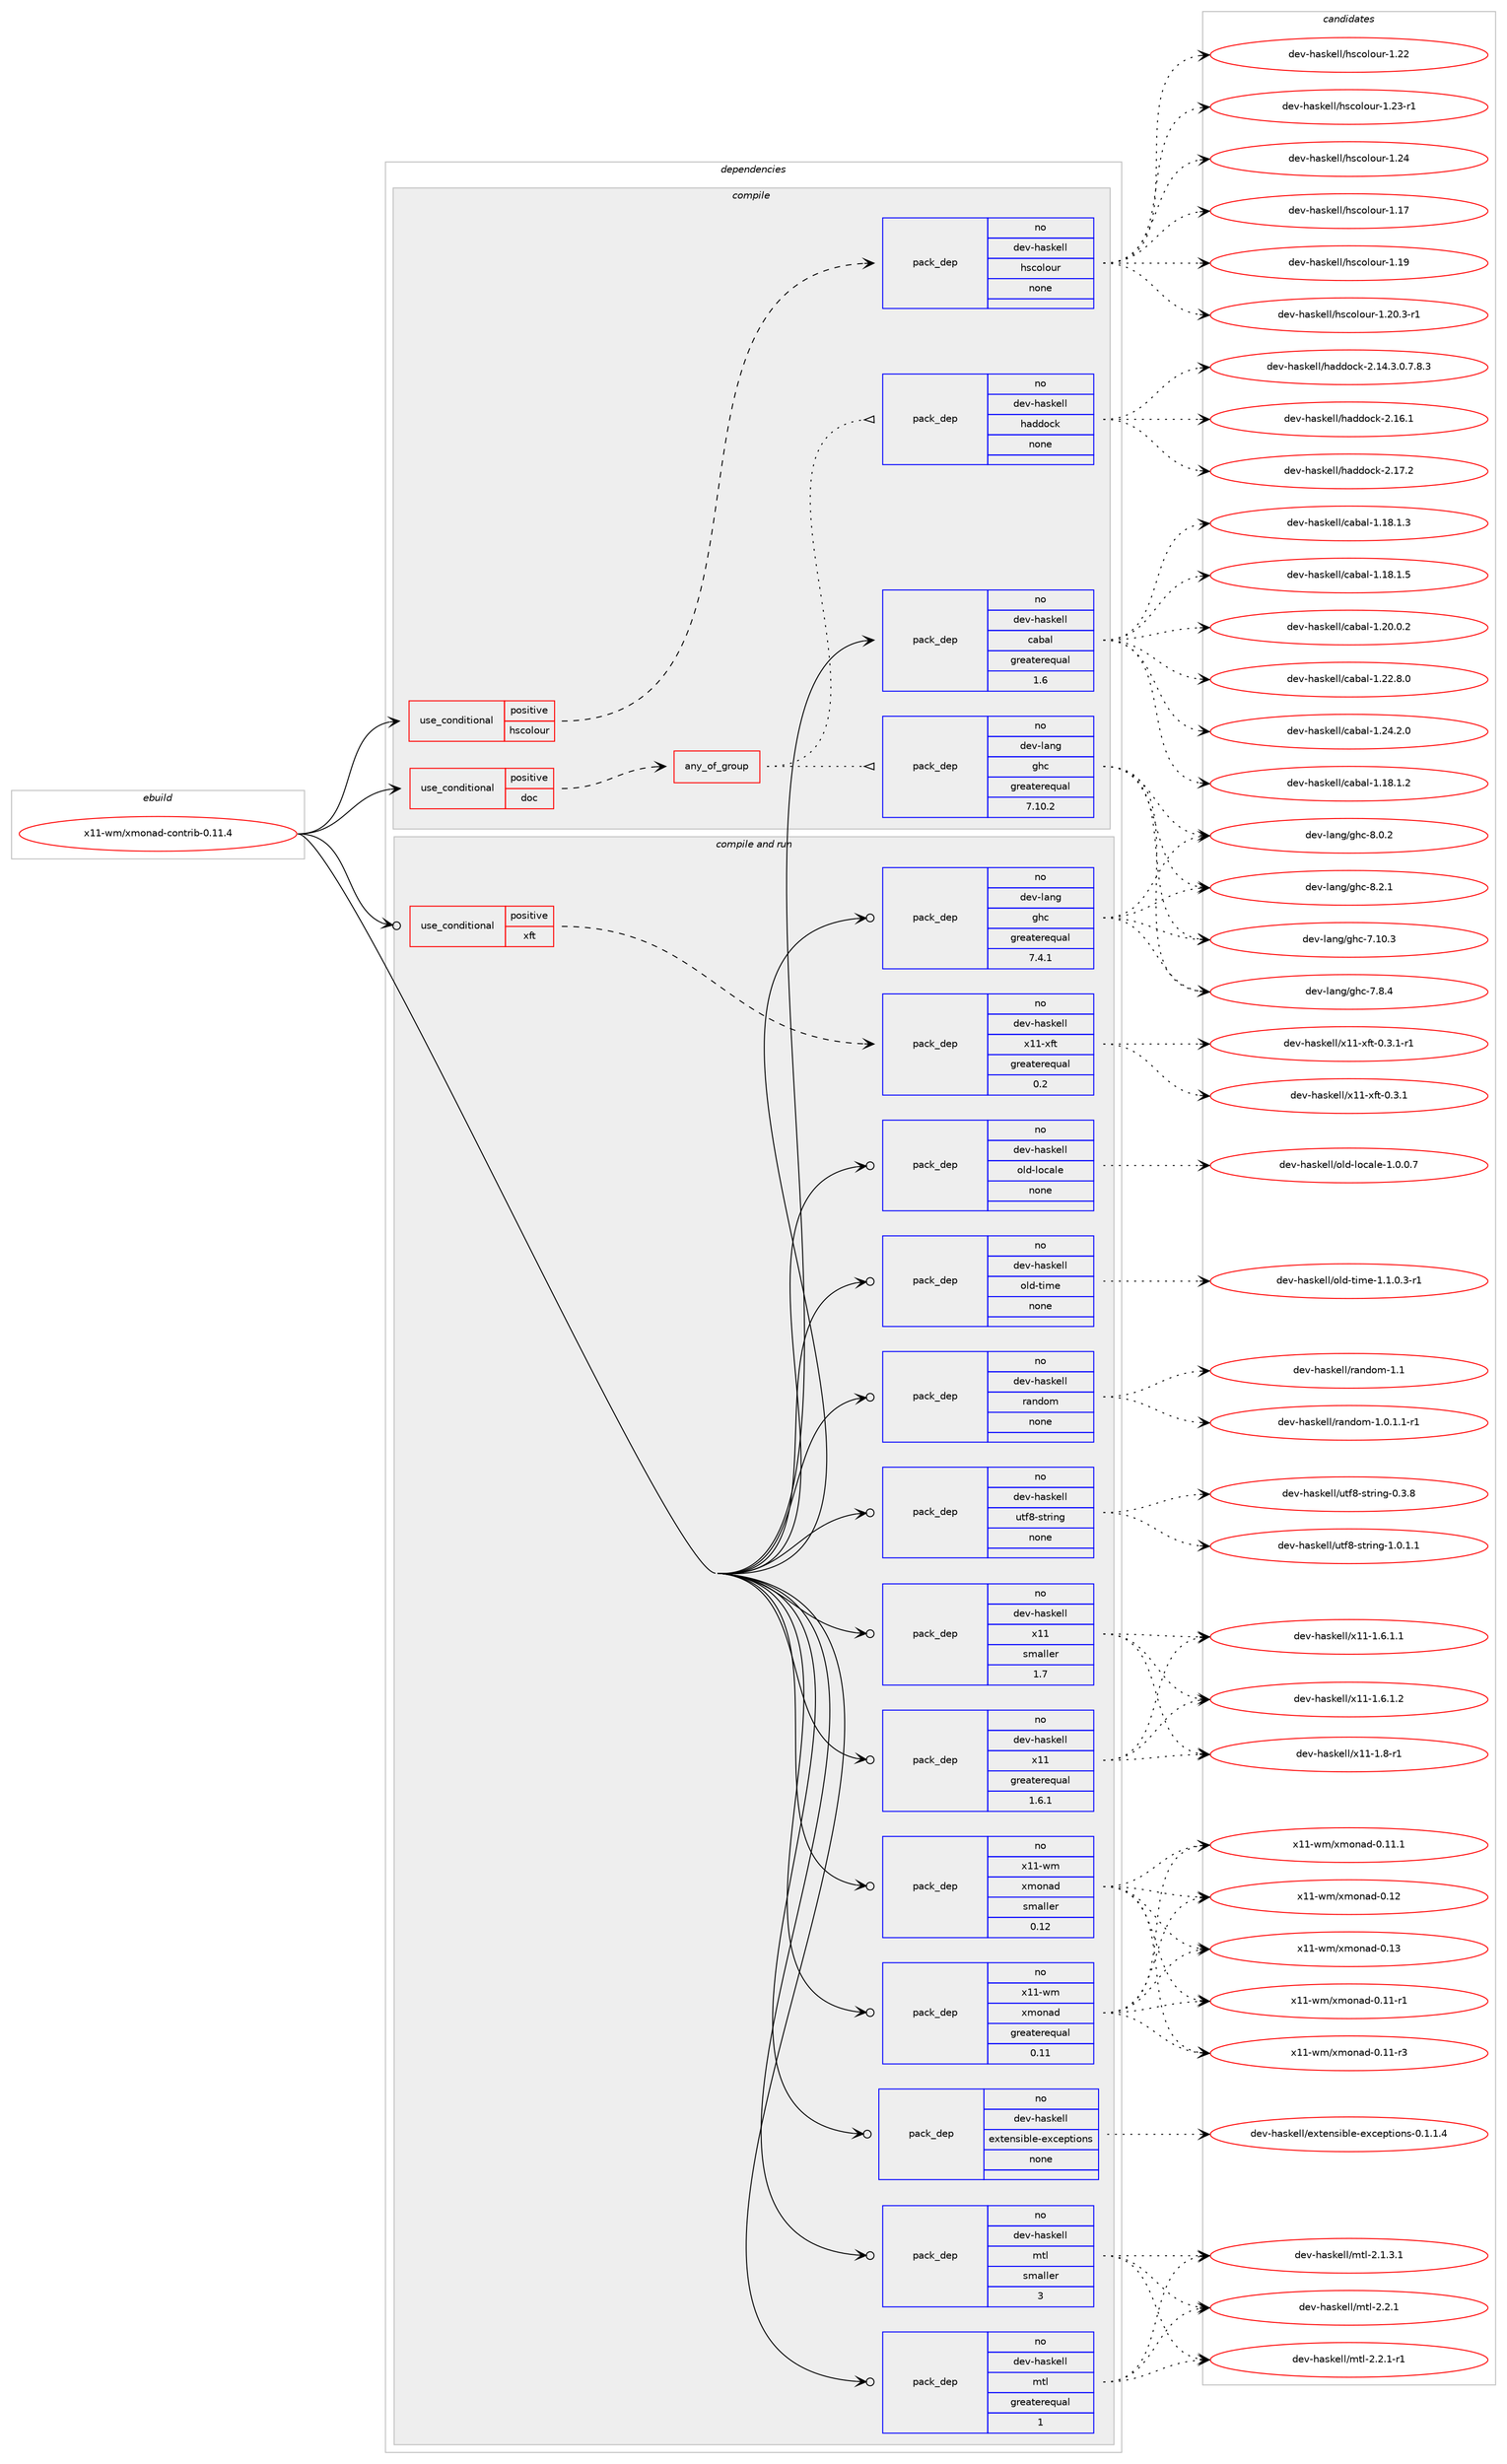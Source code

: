 digraph prolog {

# *************
# Graph options
# *************

newrank=true;
concentrate=true;
compound=true;
graph [rankdir=LR,fontname=Helvetica,fontsize=10,ranksep=1.5];#, ranksep=2.5, nodesep=0.2];
edge  [arrowhead=vee];
node  [fontname=Helvetica,fontsize=10];

# **********
# The ebuild
# **********

subgraph cluster_leftcol {
color=gray;
rank=same;
label=<<i>ebuild</i>>;
id [label="x11-wm/xmonad-contrib-0.11.4", color=red, width=4, href="../x11-wm/xmonad-contrib-0.11.4.svg"];
}

# ****************
# The dependencies
# ****************

subgraph cluster_midcol {
color=gray;
label=<<i>dependencies</i>>;
subgraph cluster_compile {
fillcolor="#eeeeee";
style=filled;
label=<<i>compile</i>>;
subgraph cond124407 {
dependency534003 [label=<<TABLE BORDER="0" CELLBORDER="1" CELLSPACING="0" CELLPADDING="4"><TR><TD ROWSPAN="3" CELLPADDING="10">use_conditional</TD></TR><TR><TD>positive</TD></TR><TR><TD>doc</TD></TR></TABLE>>, shape=none, color=red];
subgraph any9808 {
dependency534004 [label=<<TABLE BORDER="0" CELLBORDER="1" CELLSPACING="0" CELLPADDING="4"><TR><TD CELLPADDING="10">any_of_group</TD></TR></TABLE>>, shape=none, color=red];subgraph pack399435 {
dependency534005 [label=<<TABLE BORDER="0" CELLBORDER="1" CELLSPACING="0" CELLPADDING="4" WIDTH="220"><TR><TD ROWSPAN="6" CELLPADDING="30">pack_dep</TD></TR><TR><TD WIDTH="110">no</TD></TR><TR><TD>dev-haskell</TD></TR><TR><TD>haddock</TD></TR><TR><TD>none</TD></TR><TR><TD></TD></TR></TABLE>>, shape=none, color=blue];
}
dependency534004:e -> dependency534005:w [weight=20,style="dotted",arrowhead="oinv"];
subgraph pack399436 {
dependency534006 [label=<<TABLE BORDER="0" CELLBORDER="1" CELLSPACING="0" CELLPADDING="4" WIDTH="220"><TR><TD ROWSPAN="6" CELLPADDING="30">pack_dep</TD></TR><TR><TD WIDTH="110">no</TD></TR><TR><TD>dev-lang</TD></TR><TR><TD>ghc</TD></TR><TR><TD>greaterequal</TD></TR><TR><TD>7.10.2</TD></TR></TABLE>>, shape=none, color=blue];
}
dependency534004:e -> dependency534006:w [weight=20,style="dotted",arrowhead="oinv"];
}
dependency534003:e -> dependency534004:w [weight=20,style="dashed",arrowhead="vee"];
}
id:e -> dependency534003:w [weight=20,style="solid",arrowhead="vee"];
subgraph cond124408 {
dependency534007 [label=<<TABLE BORDER="0" CELLBORDER="1" CELLSPACING="0" CELLPADDING="4"><TR><TD ROWSPAN="3" CELLPADDING="10">use_conditional</TD></TR><TR><TD>positive</TD></TR><TR><TD>hscolour</TD></TR></TABLE>>, shape=none, color=red];
subgraph pack399437 {
dependency534008 [label=<<TABLE BORDER="0" CELLBORDER="1" CELLSPACING="0" CELLPADDING="4" WIDTH="220"><TR><TD ROWSPAN="6" CELLPADDING="30">pack_dep</TD></TR><TR><TD WIDTH="110">no</TD></TR><TR><TD>dev-haskell</TD></TR><TR><TD>hscolour</TD></TR><TR><TD>none</TD></TR><TR><TD></TD></TR></TABLE>>, shape=none, color=blue];
}
dependency534007:e -> dependency534008:w [weight=20,style="dashed",arrowhead="vee"];
}
id:e -> dependency534007:w [weight=20,style="solid",arrowhead="vee"];
subgraph pack399438 {
dependency534009 [label=<<TABLE BORDER="0" CELLBORDER="1" CELLSPACING="0" CELLPADDING="4" WIDTH="220"><TR><TD ROWSPAN="6" CELLPADDING="30">pack_dep</TD></TR><TR><TD WIDTH="110">no</TD></TR><TR><TD>dev-haskell</TD></TR><TR><TD>cabal</TD></TR><TR><TD>greaterequal</TD></TR><TR><TD>1.6</TD></TR></TABLE>>, shape=none, color=blue];
}
id:e -> dependency534009:w [weight=20,style="solid",arrowhead="vee"];
}
subgraph cluster_compileandrun {
fillcolor="#eeeeee";
style=filled;
label=<<i>compile and run</i>>;
subgraph cond124409 {
dependency534010 [label=<<TABLE BORDER="0" CELLBORDER="1" CELLSPACING="0" CELLPADDING="4"><TR><TD ROWSPAN="3" CELLPADDING="10">use_conditional</TD></TR><TR><TD>positive</TD></TR><TR><TD>xft</TD></TR></TABLE>>, shape=none, color=red];
subgraph pack399439 {
dependency534011 [label=<<TABLE BORDER="0" CELLBORDER="1" CELLSPACING="0" CELLPADDING="4" WIDTH="220"><TR><TD ROWSPAN="6" CELLPADDING="30">pack_dep</TD></TR><TR><TD WIDTH="110">no</TD></TR><TR><TD>dev-haskell</TD></TR><TR><TD>x11-xft</TD></TR><TR><TD>greaterequal</TD></TR><TR><TD>0.2</TD></TR></TABLE>>, shape=none, color=blue];
}
dependency534010:e -> dependency534011:w [weight=20,style="dashed",arrowhead="vee"];
}
id:e -> dependency534010:w [weight=20,style="solid",arrowhead="odotvee"];
subgraph pack399440 {
dependency534012 [label=<<TABLE BORDER="0" CELLBORDER="1" CELLSPACING="0" CELLPADDING="4" WIDTH="220"><TR><TD ROWSPAN="6" CELLPADDING="30">pack_dep</TD></TR><TR><TD WIDTH="110">no</TD></TR><TR><TD>dev-haskell</TD></TR><TR><TD>extensible-exceptions</TD></TR><TR><TD>none</TD></TR><TR><TD></TD></TR></TABLE>>, shape=none, color=blue];
}
id:e -> dependency534012:w [weight=20,style="solid",arrowhead="odotvee"];
subgraph pack399441 {
dependency534013 [label=<<TABLE BORDER="0" CELLBORDER="1" CELLSPACING="0" CELLPADDING="4" WIDTH="220"><TR><TD ROWSPAN="6" CELLPADDING="30">pack_dep</TD></TR><TR><TD WIDTH="110">no</TD></TR><TR><TD>dev-haskell</TD></TR><TR><TD>mtl</TD></TR><TR><TD>greaterequal</TD></TR><TR><TD>1</TD></TR></TABLE>>, shape=none, color=blue];
}
id:e -> dependency534013:w [weight=20,style="solid",arrowhead="odotvee"];
subgraph pack399442 {
dependency534014 [label=<<TABLE BORDER="0" CELLBORDER="1" CELLSPACING="0" CELLPADDING="4" WIDTH="220"><TR><TD ROWSPAN="6" CELLPADDING="30">pack_dep</TD></TR><TR><TD WIDTH="110">no</TD></TR><TR><TD>dev-haskell</TD></TR><TR><TD>mtl</TD></TR><TR><TD>smaller</TD></TR><TR><TD>3</TD></TR></TABLE>>, shape=none, color=blue];
}
id:e -> dependency534014:w [weight=20,style="solid",arrowhead="odotvee"];
subgraph pack399443 {
dependency534015 [label=<<TABLE BORDER="0" CELLBORDER="1" CELLSPACING="0" CELLPADDING="4" WIDTH="220"><TR><TD ROWSPAN="6" CELLPADDING="30">pack_dep</TD></TR><TR><TD WIDTH="110">no</TD></TR><TR><TD>dev-haskell</TD></TR><TR><TD>old-locale</TD></TR><TR><TD>none</TD></TR><TR><TD></TD></TR></TABLE>>, shape=none, color=blue];
}
id:e -> dependency534015:w [weight=20,style="solid",arrowhead="odotvee"];
subgraph pack399444 {
dependency534016 [label=<<TABLE BORDER="0" CELLBORDER="1" CELLSPACING="0" CELLPADDING="4" WIDTH="220"><TR><TD ROWSPAN="6" CELLPADDING="30">pack_dep</TD></TR><TR><TD WIDTH="110">no</TD></TR><TR><TD>dev-haskell</TD></TR><TR><TD>old-time</TD></TR><TR><TD>none</TD></TR><TR><TD></TD></TR></TABLE>>, shape=none, color=blue];
}
id:e -> dependency534016:w [weight=20,style="solid",arrowhead="odotvee"];
subgraph pack399445 {
dependency534017 [label=<<TABLE BORDER="0" CELLBORDER="1" CELLSPACING="0" CELLPADDING="4" WIDTH="220"><TR><TD ROWSPAN="6" CELLPADDING="30">pack_dep</TD></TR><TR><TD WIDTH="110">no</TD></TR><TR><TD>dev-haskell</TD></TR><TR><TD>random</TD></TR><TR><TD>none</TD></TR><TR><TD></TD></TR></TABLE>>, shape=none, color=blue];
}
id:e -> dependency534017:w [weight=20,style="solid",arrowhead="odotvee"];
subgraph pack399446 {
dependency534018 [label=<<TABLE BORDER="0" CELLBORDER="1" CELLSPACING="0" CELLPADDING="4" WIDTH="220"><TR><TD ROWSPAN="6" CELLPADDING="30">pack_dep</TD></TR><TR><TD WIDTH="110">no</TD></TR><TR><TD>dev-haskell</TD></TR><TR><TD>utf8-string</TD></TR><TR><TD>none</TD></TR><TR><TD></TD></TR></TABLE>>, shape=none, color=blue];
}
id:e -> dependency534018:w [weight=20,style="solid",arrowhead="odotvee"];
subgraph pack399447 {
dependency534019 [label=<<TABLE BORDER="0" CELLBORDER="1" CELLSPACING="0" CELLPADDING="4" WIDTH="220"><TR><TD ROWSPAN="6" CELLPADDING="30">pack_dep</TD></TR><TR><TD WIDTH="110">no</TD></TR><TR><TD>dev-haskell</TD></TR><TR><TD>x11</TD></TR><TR><TD>greaterequal</TD></TR><TR><TD>1.6.1</TD></TR></TABLE>>, shape=none, color=blue];
}
id:e -> dependency534019:w [weight=20,style="solid",arrowhead="odotvee"];
subgraph pack399448 {
dependency534020 [label=<<TABLE BORDER="0" CELLBORDER="1" CELLSPACING="0" CELLPADDING="4" WIDTH="220"><TR><TD ROWSPAN="6" CELLPADDING="30">pack_dep</TD></TR><TR><TD WIDTH="110">no</TD></TR><TR><TD>dev-haskell</TD></TR><TR><TD>x11</TD></TR><TR><TD>smaller</TD></TR><TR><TD>1.7</TD></TR></TABLE>>, shape=none, color=blue];
}
id:e -> dependency534020:w [weight=20,style="solid",arrowhead="odotvee"];
subgraph pack399449 {
dependency534021 [label=<<TABLE BORDER="0" CELLBORDER="1" CELLSPACING="0" CELLPADDING="4" WIDTH="220"><TR><TD ROWSPAN="6" CELLPADDING="30">pack_dep</TD></TR><TR><TD WIDTH="110">no</TD></TR><TR><TD>dev-lang</TD></TR><TR><TD>ghc</TD></TR><TR><TD>greaterequal</TD></TR><TR><TD>7.4.1</TD></TR></TABLE>>, shape=none, color=blue];
}
id:e -> dependency534021:w [weight=20,style="solid",arrowhead="odotvee"];
subgraph pack399450 {
dependency534022 [label=<<TABLE BORDER="0" CELLBORDER="1" CELLSPACING="0" CELLPADDING="4" WIDTH="220"><TR><TD ROWSPAN="6" CELLPADDING="30">pack_dep</TD></TR><TR><TD WIDTH="110">no</TD></TR><TR><TD>x11-wm</TD></TR><TR><TD>xmonad</TD></TR><TR><TD>greaterequal</TD></TR><TR><TD>0.11</TD></TR></TABLE>>, shape=none, color=blue];
}
id:e -> dependency534022:w [weight=20,style="solid",arrowhead="odotvee"];
subgraph pack399451 {
dependency534023 [label=<<TABLE BORDER="0" CELLBORDER="1" CELLSPACING="0" CELLPADDING="4" WIDTH="220"><TR><TD ROWSPAN="6" CELLPADDING="30">pack_dep</TD></TR><TR><TD WIDTH="110">no</TD></TR><TR><TD>x11-wm</TD></TR><TR><TD>xmonad</TD></TR><TR><TD>smaller</TD></TR><TR><TD>0.12</TD></TR></TABLE>>, shape=none, color=blue];
}
id:e -> dependency534023:w [weight=20,style="solid",arrowhead="odotvee"];
}
subgraph cluster_run {
fillcolor="#eeeeee";
style=filled;
label=<<i>run</i>>;
}
}

# **************
# The candidates
# **************

subgraph cluster_choices {
rank=same;
color=gray;
label=<<i>candidates</i>>;

subgraph choice399435 {
color=black;
nodesep=1;
choice1001011184510497115107101108108471049710010011199107455046495246514648465546564651 [label="dev-haskell/haddock-2.14.3.0.7.8.3", color=red, width=4,href="../dev-haskell/haddock-2.14.3.0.7.8.3.svg"];
choice100101118451049711510710110810847104971001001119910745504649544649 [label="dev-haskell/haddock-2.16.1", color=red, width=4,href="../dev-haskell/haddock-2.16.1.svg"];
choice100101118451049711510710110810847104971001001119910745504649554650 [label="dev-haskell/haddock-2.17.2", color=red, width=4,href="../dev-haskell/haddock-2.17.2.svg"];
dependency534005:e -> choice1001011184510497115107101108108471049710010011199107455046495246514648465546564651:w [style=dotted,weight="100"];
dependency534005:e -> choice100101118451049711510710110810847104971001001119910745504649544649:w [style=dotted,weight="100"];
dependency534005:e -> choice100101118451049711510710110810847104971001001119910745504649554650:w [style=dotted,weight="100"];
}
subgraph choice399436 {
color=black;
nodesep=1;
choice1001011184510897110103471031049945554649484651 [label="dev-lang/ghc-7.10.3", color=red, width=4,href="../dev-lang/ghc-7.10.3.svg"];
choice10010111845108971101034710310499455546564652 [label="dev-lang/ghc-7.8.4", color=red, width=4,href="../dev-lang/ghc-7.8.4.svg"];
choice10010111845108971101034710310499455646484650 [label="dev-lang/ghc-8.0.2", color=red, width=4,href="../dev-lang/ghc-8.0.2.svg"];
choice10010111845108971101034710310499455646504649 [label="dev-lang/ghc-8.2.1", color=red, width=4,href="../dev-lang/ghc-8.2.1.svg"];
dependency534006:e -> choice1001011184510897110103471031049945554649484651:w [style=dotted,weight="100"];
dependency534006:e -> choice10010111845108971101034710310499455546564652:w [style=dotted,weight="100"];
dependency534006:e -> choice10010111845108971101034710310499455646484650:w [style=dotted,weight="100"];
dependency534006:e -> choice10010111845108971101034710310499455646504649:w [style=dotted,weight="100"];
}
subgraph choice399437 {
color=black;
nodesep=1;
choice100101118451049711510710110810847104115991111081111171144549464955 [label="dev-haskell/hscolour-1.17", color=red, width=4,href="../dev-haskell/hscolour-1.17.svg"];
choice100101118451049711510710110810847104115991111081111171144549464957 [label="dev-haskell/hscolour-1.19", color=red, width=4,href="../dev-haskell/hscolour-1.19.svg"];
choice10010111845104971151071011081084710411599111108111117114454946504846514511449 [label="dev-haskell/hscolour-1.20.3-r1", color=red, width=4,href="../dev-haskell/hscolour-1.20.3-r1.svg"];
choice100101118451049711510710110810847104115991111081111171144549465050 [label="dev-haskell/hscolour-1.22", color=red, width=4,href="../dev-haskell/hscolour-1.22.svg"];
choice1001011184510497115107101108108471041159911110811111711445494650514511449 [label="dev-haskell/hscolour-1.23-r1", color=red, width=4,href="../dev-haskell/hscolour-1.23-r1.svg"];
choice100101118451049711510710110810847104115991111081111171144549465052 [label="dev-haskell/hscolour-1.24", color=red, width=4,href="../dev-haskell/hscolour-1.24.svg"];
dependency534008:e -> choice100101118451049711510710110810847104115991111081111171144549464955:w [style=dotted,weight="100"];
dependency534008:e -> choice100101118451049711510710110810847104115991111081111171144549464957:w [style=dotted,weight="100"];
dependency534008:e -> choice10010111845104971151071011081084710411599111108111117114454946504846514511449:w [style=dotted,weight="100"];
dependency534008:e -> choice100101118451049711510710110810847104115991111081111171144549465050:w [style=dotted,weight="100"];
dependency534008:e -> choice1001011184510497115107101108108471041159911110811111711445494650514511449:w [style=dotted,weight="100"];
dependency534008:e -> choice100101118451049711510710110810847104115991111081111171144549465052:w [style=dotted,weight="100"];
}
subgraph choice399438 {
color=black;
nodesep=1;
choice10010111845104971151071011081084799979897108454946495646494650 [label="dev-haskell/cabal-1.18.1.2", color=red, width=4,href="../dev-haskell/cabal-1.18.1.2.svg"];
choice10010111845104971151071011081084799979897108454946495646494651 [label="dev-haskell/cabal-1.18.1.3", color=red, width=4,href="../dev-haskell/cabal-1.18.1.3.svg"];
choice10010111845104971151071011081084799979897108454946495646494653 [label="dev-haskell/cabal-1.18.1.5", color=red, width=4,href="../dev-haskell/cabal-1.18.1.5.svg"];
choice10010111845104971151071011081084799979897108454946504846484650 [label="dev-haskell/cabal-1.20.0.2", color=red, width=4,href="../dev-haskell/cabal-1.20.0.2.svg"];
choice10010111845104971151071011081084799979897108454946505046564648 [label="dev-haskell/cabal-1.22.8.0", color=red, width=4,href="../dev-haskell/cabal-1.22.8.0.svg"];
choice10010111845104971151071011081084799979897108454946505246504648 [label="dev-haskell/cabal-1.24.2.0", color=red, width=4,href="../dev-haskell/cabal-1.24.2.0.svg"];
dependency534009:e -> choice10010111845104971151071011081084799979897108454946495646494650:w [style=dotted,weight="100"];
dependency534009:e -> choice10010111845104971151071011081084799979897108454946495646494651:w [style=dotted,weight="100"];
dependency534009:e -> choice10010111845104971151071011081084799979897108454946495646494653:w [style=dotted,weight="100"];
dependency534009:e -> choice10010111845104971151071011081084799979897108454946504846484650:w [style=dotted,weight="100"];
dependency534009:e -> choice10010111845104971151071011081084799979897108454946505046564648:w [style=dotted,weight="100"];
dependency534009:e -> choice10010111845104971151071011081084799979897108454946505246504648:w [style=dotted,weight="100"];
}
subgraph choice399439 {
color=black;
nodesep=1;
choice100101118451049711510710110810847120494945120102116454846514649 [label="dev-haskell/x11-xft-0.3.1", color=red, width=4,href="../dev-haskell/x11-xft-0.3.1.svg"];
choice1001011184510497115107101108108471204949451201021164548465146494511449 [label="dev-haskell/x11-xft-0.3.1-r1", color=red, width=4,href="../dev-haskell/x11-xft-0.3.1-r1.svg"];
dependency534011:e -> choice100101118451049711510710110810847120494945120102116454846514649:w [style=dotted,weight="100"];
dependency534011:e -> choice1001011184510497115107101108108471204949451201021164548465146494511449:w [style=dotted,weight="100"];
}
subgraph choice399440 {
color=black;
nodesep=1;
choice1001011184510497115107101108108471011201161011101151059810810145101120991011121161051111101154548464946494652 [label="dev-haskell/extensible-exceptions-0.1.1.4", color=red, width=4,href="../dev-haskell/extensible-exceptions-0.1.1.4.svg"];
dependency534012:e -> choice1001011184510497115107101108108471011201161011101151059810810145101120991011121161051111101154548464946494652:w [style=dotted,weight="100"];
}
subgraph choice399441 {
color=black;
nodesep=1;
choice1001011184510497115107101108108471091161084550464946514649 [label="dev-haskell/mtl-2.1.3.1", color=red, width=4,href="../dev-haskell/mtl-2.1.3.1.svg"];
choice100101118451049711510710110810847109116108455046504649 [label="dev-haskell/mtl-2.2.1", color=red, width=4,href="../dev-haskell/mtl-2.2.1.svg"];
choice1001011184510497115107101108108471091161084550465046494511449 [label="dev-haskell/mtl-2.2.1-r1", color=red, width=4,href="../dev-haskell/mtl-2.2.1-r1.svg"];
dependency534013:e -> choice1001011184510497115107101108108471091161084550464946514649:w [style=dotted,weight="100"];
dependency534013:e -> choice100101118451049711510710110810847109116108455046504649:w [style=dotted,weight="100"];
dependency534013:e -> choice1001011184510497115107101108108471091161084550465046494511449:w [style=dotted,weight="100"];
}
subgraph choice399442 {
color=black;
nodesep=1;
choice1001011184510497115107101108108471091161084550464946514649 [label="dev-haskell/mtl-2.1.3.1", color=red, width=4,href="../dev-haskell/mtl-2.1.3.1.svg"];
choice100101118451049711510710110810847109116108455046504649 [label="dev-haskell/mtl-2.2.1", color=red, width=4,href="../dev-haskell/mtl-2.2.1.svg"];
choice1001011184510497115107101108108471091161084550465046494511449 [label="dev-haskell/mtl-2.2.1-r1", color=red, width=4,href="../dev-haskell/mtl-2.2.1-r1.svg"];
dependency534014:e -> choice1001011184510497115107101108108471091161084550464946514649:w [style=dotted,weight="100"];
dependency534014:e -> choice100101118451049711510710110810847109116108455046504649:w [style=dotted,weight="100"];
dependency534014:e -> choice1001011184510497115107101108108471091161084550465046494511449:w [style=dotted,weight="100"];
}
subgraph choice399443 {
color=black;
nodesep=1;
choice1001011184510497115107101108108471111081004510811199971081014549464846484655 [label="dev-haskell/old-locale-1.0.0.7", color=red, width=4,href="../dev-haskell/old-locale-1.0.0.7.svg"];
dependency534015:e -> choice1001011184510497115107101108108471111081004510811199971081014549464846484655:w [style=dotted,weight="100"];
}
subgraph choice399444 {
color=black;
nodesep=1;
choice1001011184510497115107101108108471111081004511610510910145494649464846514511449 [label="dev-haskell/old-time-1.1.0.3-r1", color=red, width=4,href="../dev-haskell/old-time-1.1.0.3-r1.svg"];
dependency534016:e -> choice1001011184510497115107101108108471111081004511610510910145494649464846514511449:w [style=dotted,weight="100"];
}
subgraph choice399445 {
color=black;
nodesep=1;
choice1001011184510497115107101108108471149711010011110945494648464946494511449 [label="dev-haskell/random-1.0.1.1-r1", color=red, width=4,href="../dev-haskell/random-1.0.1.1-r1.svg"];
choice1001011184510497115107101108108471149711010011110945494649 [label="dev-haskell/random-1.1", color=red, width=4,href="../dev-haskell/random-1.1.svg"];
dependency534017:e -> choice1001011184510497115107101108108471149711010011110945494648464946494511449:w [style=dotted,weight="100"];
dependency534017:e -> choice1001011184510497115107101108108471149711010011110945494649:w [style=dotted,weight="100"];
}
subgraph choice399446 {
color=black;
nodesep=1;
choice1001011184510497115107101108108471171161025645115116114105110103454846514656 [label="dev-haskell/utf8-string-0.3.8", color=red, width=4,href="../dev-haskell/utf8-string-0.3.8.svg"];
choice10010111845104971151071011081084711711610256451151161141051101034549464846494649 [label="dev-haskell/utf8-string-1.0.1.1", color=red, width=4,href="../dev-haskell/utf8-string-1.0.1.1.svg"];
dependency534018:e -> choice1001011184510497115107101108108471171161025645115116114105110103454846514656:w [style=dotted,weight="100"];
dependency534018:e -> choice10010111845104971151071011081084711711610256451151161141051101034549464846494649:w [style=dotted,weight="100"];
}
subgraph choice399447 {
color=black;
nodesep=1;
choice10010111845104971151071011081084712049494549465446494649 [label="dev-haskell/x11-1.6.1.1", color=red, width=4,href="../dev-haskell/x11-1.6.1.1.svg"];
choice10010111845104971151071011081084712049494549465446494650 [label="dev-haskell/x11-1.6.1.2", color=red, width=4,href="../dev-haskell/x11-1.6.1.2.svg"];
choice1001011184510497115107101108108471204949454946564511449 [label="dev-haskell/x11-1.8-r1", color=red, width=4,href="../dev-haskell/x11-1.8-r1.svg"];
dependency534019:e -> choice10010111845104971151071011081084712049494549465446494649:w [style=dotted,weight="100"];
dependency534019:e -> choice10010111845104971151071011081084712049494549465446494650:w [style=dotted,weight="100"];
dependency534019:e -> choice1001011184510497115107101108108471204949454946564511449:w [style=dotted,weight="100"];
}
subgraph choice399448 {
color=black;
nodesep=1;
choice10010111845104971151071011081084712049494549465446494649 [label="dev-haskell/x11-1.6.1.1", color=red, width=4,href="../dev-haskell/x11-1.6.1.1.svg"];
choice10010111845104971151071011081084712049494549465446494650 [label="dev-haskell/x11-1.6.1.2", color=red, width=4,href="../dev-haskell/x11-1.6.1.2.svg"];
choice1001011184510497115107101108108471204949454946564511449 [label="dev-haskell/x11-1.8-r1", color=red, width=4,href="../dev-haskell/x11-1.8-r1.svg"];
dependency534020:e -> choice10010111845104971151071011081084712049494549465446494649:w [style=dotted,weight="100"];
dependency534020:e -> choice10010111845104971151071011081084712049494549465446494650:w [style=dotted,weight="100"];
dependency534020:e -> choice1001011184510497115107101108108471204949454946564511449:w [style=dotted,weight="100"];
}
subgraph choice399449 {
color=black;
nodesep=1;
choice1001011184510897110103471031049945554649484651 [label="dev-lang/ghc-7.10.3", color=red, width=4,href="../dev-lang/ghc-7.10.3.svg"];
choice10010111845108971101034710310499455546564652 [label="dev-lang/ghc-7.8.4", color=red, width=4,href="../dev-lang/ghc-7.8.4.svg"];
choice10010111845108971101034710310499455646484650 [label="dev-lang/ghc-8.0.2", color=red, width=4,href="../dev-lang/ghc-8.0.2.svg"];
choice10010111845108971101034710310499455646504649 [label="dev-lang/ghc-8.2.1", color=red, width=4,href="../dev-lang/ghc-8.2.1.svg"];
dependency534021:e -> choice1001011184510897110103471031049945554649484651:w [style=dotted,weight="100"];
dependency534021:e -> choice10010111845108971101034710310499455546564652:w [style=dotted,weight="100"];
dependency534021:e -> choice10010111845108971101034710310499455646484650:w [style=dotted,weight="100"];
dependency534021:e -> choice10010111845108971101034710310499455646504649:w [style=dotted,weight="100"];
}
subgraph choice399450 {
color=black;
nodesep=1;
choice120494945119109471201091111109710045484649494511449 [label="x11-wm/xmonad-0.11-r1", color=red, width=4,href="../x11-wm/xmonad-0.11-r1.svg"];
choice120494945119109471201091111109710045484649494511451 [label="x11-wm/xmonad-0.11-r3", color=red, width=4,href="../x11-wm/xmonad-0.11-r3.svg"];
choice120494945119109471201091111109710045484649494649 [label="x11-wm/xmonad-0.11.1", color=red, width=4,href="../x11-wm/xmonad-0.11.1.svg"];
choice12049494511910947120109111110971004548464950 [label="x11-wm/xmonad-0.12", color=red, width=4,href="../x11-wm/xmonad-0.12.svg"];
choice12049494511910947120109111110971004548464951 [label="x11-wm/xmonad-0.13", color=red, width=4,href="../x11-wm/xmonad-0.13.svg"];
dependency534022:e -> choice120494945119109471201091111109710045484649494511449:w [style=dotted,weight="100"];
dependency534022:e -> choice120494945119109471201091111109710045484649494511451:w [style=dotted,weight="100"];
dependency534022:e -> choice120494945119109471201091111109710045484649494649:w [style=dotted,weight="100"];
dependency534022:e -> choice12049494511910947120109111110971004548464950:w [style=dotted,weight="100"];
dependency534022:e -> choice12049494511910947120109111110971004548464951:w [style=dotted,weight="100"];
}
subgraph choice399451 {
color=black;
nodesep=1;
choice120494945119109471201091111109710045484649494511449 [label="x11-wm/xmonad-0.11-r1", color=red, width=4,href="../x11-wm/xmonad-0.11-r1.svg"];
choice120494945119109471201091111109710045484649494511451 [label="x11-wm/xmonad-0.11-r3", color=red, width=4,href="../x11-wm/xmonad-0.11-r3.svg"];
choice120494945119109471201091111109710045484649494649 [label="x11-wm/xmonad-0.11.1", color=red, width=4,href="../x11-wm/xmonad-0.11.1.svg"];
choice12049494511910947120109111110971004548464950 [label="x11-wm/xmonad-0.12", color=red, width=4,href="../x11-wm/xmonad-0.12.svg"];
choice12049494511910947120109111110971004548464951 [label="x11-wm/xmonad-0.13", color=red, width=4,href="../x11-wm/xmonad-0.13.svg"];
dependency534023:e -> choice120494945119109471201091111109710045484649494511449:w [style=dotted,weight="100"];
dependency534023:e -> choice120494945119109471201091111109710045484649494511451:w [style=dotted,weight="100"];
dependency534023:e -> choice120494945119109471201091111109710045484649494649:w [style=dotted,weight="100"];
dependency534023:e -> choice12049494511910947120109111110971004548464950:w [style=dotted,weight="100"];
dependency534023:e -> choice12049494511910947120109111110971004548464951:w [style=dotted,weight="100"];
}
}

}
